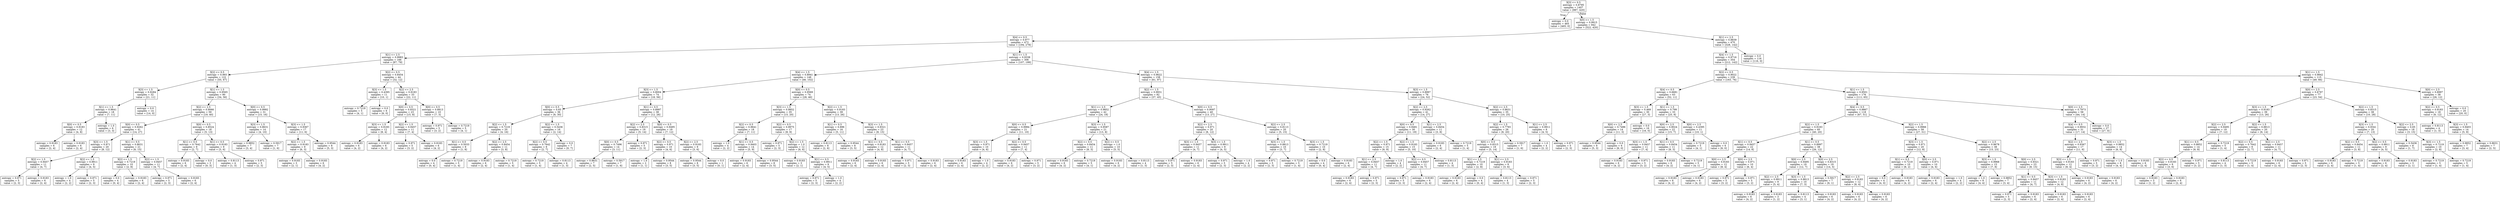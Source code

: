 digraph Tree {
node [shape=box] ;
0 [label="X[3] <= 0.5\nentropy = 0.8795\nsamples = 1407\nvalue = [987, 420]"] ;
1 [label="entropy = 0.0\nsamples = 465\nvalue = [465, 0]"] ;
0 -> 1 [labeldistance=2.5, labelangle=45, headlabel="True"] ;
2 [label="X[0] <= 1.5\nentropy = 0.9915\nsamples = 942\nvalue = [522, 420]"] ;
0 -> 2 [labeldistance=2.5, labelangle=-45, headlabel="False"] ;
3 [label="X[4] <= 0.5\nentropy = 0.977\nsamples = 472\nvalue = [194, 278]"] ;
2 -> 3 ;
4 [label="X[1] <= 2.5\nentropy = 0.9983\nsamples = 166\nvalue = [87, 79]"] ;
3 -> 4 ;
5 [label="X[2] <= 0.5\nentropy = 0.993\nsamples = 122\nvalue = [55, 67]"] ;
4 -> 5 ;
6 [label="X[3] <= 1.5\nentropy = 0.9284\nsamples = 32\nvalue = [21, 11]"] ;
5 -> 6 ;
7 [label="X[1] <= 1.5\nentropy = 0.9641\nsamples = 18\nvalue = [7, 11]"] ;
6 -> 7 ;
8 [label="X[0] <= 0.5\nentropy = 0.9183\nsamples = 12\nvalue = [4, 8]"] ;
7 -> 8 ;
9 [label="entropy = 0.9183\nsamples = 6\nvalue = [2, 4]"] ;
8 -> 9 ;
10 [label="entropy = 0.9183\nsamples = 6\nvalue = [2, 4]"] ;
8 -> 10 ;
11 [label="entropy = 1.0\nsamples = 6\nvalue = [3, 3]"] ;
7 -> 11 ;
12 [label="entropy = 0.0\nsamples = 14\nvalue = [14, 0]"] ;
6 -> 12 ;
13 [label="X[1] <= 1.5\nentropy = 0.9565\nsamples = 90\nvalue = [34, 56]"] ;
5 -> 13 ;
14 [label="X[2] <= 2.5\nentropy = 0.9066\nsamples = 59\nvalue = [19, 40]"] ;
13 -> 14 ;
15 [label="X[0] <= 0.5\nentropy = 0.9262\nsamples = 41\nvalue = [14, 27]"] ;
14 -> 15 ;
16 [label="X[3] <= 1.5\nentropy = 0.971\nsamples = 20\nvalue = [8, 12]"] ;
15 -> 16 ;
17 [label="X[2] <= 1.5\nentropy = 0.9457\nsamples = 11\nvalue = [4, 7]"] ;
16 -> 17 ;
18 [label="entropy = 0.971\nsamples = 5\nvalue = [2, 3]"] ;
17 -> 18 ;
19 [label="entropy = 0.9183\nsamples = 6\nvalue = [2, 4]"] ;
17 -> 19 ;
20 [label="X[2] <= 1.5\nentropy = 0.9911\nsamples = 9\nvalue = [4, 5]"] ;
16 -> 20 ;
21 [label="entropy = 1.0\nsamples = 4\nvalue = [2, 2]"] ;
20 -> 21 ;
22 [label="entropy = 0.971\nsamples = 5\nvalue = [2, 3]"] ;
20 -> 22 ;
23 [label="X[1] <= 0.5\nentropy = 0.8631\nsamples = 21\nvalue = [6, 15]"] ;
15 -> 23 ;
24 [label="X[2] <= 1.5\nentropy = 0.7219\nsamples = 10\nvalue = [2, 8]"] ;
23 -> 24 ;
25 [label="entropy = 0.0\nsamples = 4\nvalue = [0, 4]"] ;
24 -> 25 ;
26 [label="entropy = 0.9183\nsamples = 6\nvalue = [2, 4]"] ;
24 -> 26 ;
27 [label="X[2] <= 1.5\nentropy = 0.9457\nsamples = 11\nvalue = [4, 7]"] ;
23 -> 27 ;
28 [label="entropy = 0.971\nsamples = 5\nvalue = [2, 3]"] ;
27 -> 28 ;
29 [label="entropy = 0.9183\nsamples = 6\nvalue = [2, 4]"] ;
27 -> 29 ;
30 [label="X[0] <= 0.5\nentropy = 0.8524\nsamples = 18\nvalue = [5, 13]"] ;
14 -> 30 ;
31 [label="X[1] <= 0.5\nentropy = 0.7642\nsamples = 9\nvalue = [2, 7]"] ;
30 -> 31 ;
32 [label="entropy = 0.9183\nsamples = 6\nvalue = [2, 4]"] ;
31 -> 32 ;
33 [label="entropy = 0.0\nsamples = 3\nvalue = [0, 3]"] ;
31 -> 33 ;
34 [label="X[1] <= 0.5\nentropy = 0.9183\nsamples = 9\nvalue = [3, 6]"] ;
30 -> 34 ;
35 [label="entropy = 0.8113\nsamples = 4\nvalue = [1, 3]"] ;
34 -> 35 ;
36 [label="entropy = 0.971\nsamples = 5\nvalue = [2, 3]"] ;
34 -> 36 ;
37 [label="X[0] <= 0.5\nentropy = 0.9992\nsamples = 31\nvalue = [15, 16]"] ;
13 -> 37 ;
38 [label="X[3] <= 1.5\nentropy = 0.8631\nsamples = 14\nvalue = [4, 10]"] ;
37 -> 38 ;
39 [label="entropy = 0.9852\nsamples = 7\nvalue = [3, 4]"] ;
38 -> 39 ;
40 [label="entropy = 0.5917\nsamples = 7\nvalue = [1, 6]"] ;
38 -> 40 ;
41 [label="X[3] <= 1.5\nentropy = 0.9367\nsamples = 17\nvalue = [11, 6]"] ;
37 -> 41 ;
42 [label="X[2] <= 1.5\nentropy = 0.9183\nsamples = 9\nvalue = [6, 3]"] ;
41 -> 42 ;
43 [label="entropy = 0.9183\nsamples = 3\nvalue = [2, 1]"] ;
42 -> 43 ;
44 [label="entropy = 0.9183\nsamples = 6\nvalue = [4, 2]"] ;
42 -> 44 ;
45 [label="entropy = 0.9544\nsamples = 8\nvalue = [5, 3]"] ;
41 -> 45 ;
46 [label="X[2] <= 0.5\nentropy = 0.8454\nsamples = 44\nvalue = [32, 12]"] ;
4 -> 46 ;
47 [label="X[3] <= 1.5\nentropy = 0.4395\nsamples = 11\nvalue = [10, 1]"] ;
46 -> 47 ;
48 [label="entropy = 0.7219\nsamples = 5\nvalue = [4, 1]"] ;
47 -> 48 ;
49 [label="entropy = 0.0\nsamples = 6\nvalue = [6, 0]"] ;
47 -> 49 ;
50 [label="X[2] <= 2.5\nentropy = 0.9183\nsamples = 33\nvalue = [22, 11]"] ;
46 -> 50 ;
51 [label="X[0] <= 0.5\nentropy = 0.9321\nsamples = 23\nvalue = [15, 8]"] ;
50 -> 51 ;
52 [label="X[3] <= 1.5\nentropy = 0.9183\nsamples = 12\nvalue = [8, 4]"] ;
51 -> 52 ;
53 [label="entropy = 0.9183\nsamples = 6\nvalue = [4, 2]"] ;
52 -> 53 ;
54 [label="entropy = 0.9183\nsamples = 6\nvalue = [4, 2]"] ;
52 -> 54 ;
55 [label="X[2] <= 1.5\nentropy = 0.9457\nsamples = 11\nvalue = [7, 4]"] ;
51 -> 55 ;
56 [label="entropy = 0.971\nsamples = 5\nvalue = [3, 2]"] ;
55 -> 56 ;
57 [label="entropy = 0.9183\nsamples = 6\nvalue = [4, 2]"] ;
55 -> 57 ;
58 [label="X[0] <= 0.5\nentropy = 0.8813\nsamples = 10\nvalue = [7, 3]"] ;
50 -> 58 ;
59 [label="entropy = 0.971\nsamples = 5\nvalue = [3, 2]"] ;
58 -> 59 ;
60 [label="entropy = 0.7219\nsamples = 5\nvalue = [4, 1]"] ;
58 -> 60 ;
61 [label="X[1] <= 1.5\nentropy = 0.9338\nsamples = 306\nvalue = [107, 199]"] ;
3 -> 61 ;
62 [label="X[4] <= 1.5\nentropy = 0.8941\nsamples = 148\nvalue = [46, 102]"] ;
61 -> 62 ;
63 [label="X[3] <= 1.5\nentropy = 0.8004\nsamples = 74\nvalue = [18, 56]"] ;
62 -> 63 ;
64 [label="X[0] <= 0.5\nentropy = 0.65\nsamples = 36\nvalue = [6, 30]"] ;
63 -> 64 ;
65 [label="X[2] <= 1.5\nentropy = 0.7219\nsamples = 20\nvalue = [4, 16]"] ;
64 -> 65 ;
66 [label="X[1] <= 0.5\nentropy = 0.5033\nsamples = 9\nvalue = [1, 8]"] ;
65 -> 66 ;
67 [label="entropy = 0.0\nsamples = 4\nvalue = [0, 4]"] ;
66 -> 67 ;
68 [label="entropy = 0.7219\nsamples = 5\nvalue = [1, 4]"] ;
66 -> 68 ;
69 [label="X[2] <= 2.5\nentropy = 0.8454\nsamples = 11\nvalue = [3, 8]"] ;
65 -> 69 ;
70 [label="entropy = 0.9183\nsamples = 6\nvalue = [2, 4]"] ;
69 -> 70 ;
71 [label="entropy = 0.7219\nsamples = 5\nvalue = [1, 4]"] ;
69 -> 71 ;
72 [label="X[2] <= 1.5\nentropy = 0.5436\nsamples = 16\nvalue = [2, 14]"] ;
64 -> 72 ;
73 [label="X[2] <= 0.5\nentropy = 0.7642\nsamples = 9\nvalue = [2, 7]"] ;
72 -> 73 ;
74 [label="entropy = 0.7219\nsamples = 5\nvalue = [1, 4]"] ;
73 -> 74 ;
75 [label="entropy = 0.8113\nsamples = 4\nvalue = [1, 3]"] ;
73 -> 75 ;
76 [label="entropy = 0.0\nsamples = 7\nvalue = [0, 7]"] ;
72 -> 76 ;
77 [label="X[1] <= 0.5\nentropy = 0.8997\nsamples = 38\nvalue = [12, 26]"] ;
63 -> 77 ;
78 [label="X[2] <= 2.5\nentropy = 0.8315\nsamples = 19\nvalue = [5, 14]"] ;
77 -> 78 ;
79 [label="X[0] <= 0.5\nentropy = 0.7496\nsamples = 14\nvalue = [3, 11]"] ;
78 -> 79 ;
80 [label="entropy = 0.8631\nsamples = 7\nvalue = [2, 5]"] ;
79 -> 80 ;
81 [label="entropy = 0.5917\nsamples = 7\nvalue = [1, 6]"] ;
79 -> 81 ;
82 [label="entropy = 0.971\nsamples = 5\nvalue = [2, 3]"] ;
78 -> 82 ;
83 [label="X[0] <= 0.5\nentropy = 0.9495\nsamples = 19\nvalue = [7, 12]"] ;
77 -> 83 ;
84 [label="X[2] <= 0.5\nentropy = 0.971\nsamples = 10\nvalue = [4, 6]"] ;
83 -> 84 ;
85 [label="entropy = 1.0\nsamples = 2\nvalue = [1, 1]"] ;
84 -> 85 ;
86 [label="entropy = 0.9544\nsamples = 8\nvalue = [3, 5]"] ;
84 -> 86 ;
87 [label="X[2] <= 2.5\nentropy = 0.9183\nsamples = 9\nvalue = [3, 6]"] ;
83 -> 87 ;
88 [label="entropy = 0.9544\nsamples = 8\nvalue = [3, 5]"] ;
87 -> 88 ;
89 [label="entropy = 0.0\nsamples = 1\nvalue = [0, 1]"] ;
87 -> 89 ;
90 [label="X[0] <= 0.5\nentropy = 0.9569\nsamples = 74\nvalue = [28, 46]"] ;
62 -> 90 ;
91 [label="X[3] <= 1.5\nentropy = 0.9852\nsamples = 35\nvalue = [15, 20]"] ;
90 -> 91 ;
92 [label="X[2] <= 0.5\nentropy = 0.9641\nsamples = 18\nvalue = [7, 11]"] ;
91 -> 92 ;
93 [label="entropy = 1.0\nsamples = 4\nvalue = [2, 2]"] ;
92 -> 93 ;
94 [label="X[1] <= 0.5\nentropy = 0.9403\nsamples = 14\nvalue = [5, 9]"] ;
92 -> 94 ;
95 [label="entropy = 0.9183\nsamples = 6\nvalue = [2, 4]"] ;
94 -> 95 ;
96 [label="entropy = 0.9544\nsamples = 8\nvalue = [3, 5]"] ;
94 -> 96 ;
97 [label="X[2] <= 0.5\nentropy = 0.9975\nsamples = 17\nvalue = [8, 9]"] ;
91 -> 97 ;
98 [label="entropy = 0.971\nsamples = 5\nvalue = [2, 3]"] ;
97 -> 98 ;
99 [label="X[2] <= 1.5\nentropy = 1.0\nsamples = 12\nvalue = [6, 6]"] ;
97 -> 99 ;
100 [label="entropy = 0.9183\nsamples = 3\nvalue = [2, 1]"] ;
99 -> 100 ;
101 [label="X[1] <= 0.5\nentropy = 0.9911\nsamples = 9\nvalue = [4, 5]"] ;
99 -> 101 ;
102 [label="entropy = 0.971\nsamples = 5\nvalue = [2, 3]"] ;
101 -> 102 ;
103 [label="entropy = 1.0\nsamples = 4\nvalue = [2, 2]"] ;
101 -> 103 ;
104 [label="X[2] <= 1.5\nentropy = 0.9183\nsamples = 39\nvalue = [13, 26]"] ;
90 -> 104 ;
105 [label="X[1] <= 0.5\nentropy = 0.896\nsamples = 16\nvalue = [5, 11]"] ;
104 -> 105 ;
106 [label="entropy = 0.8113\nsamples = 8\nvalue = [2, 6]"] ;
105 -> 106 ;
107 [label="entropy = 0.9544\nsamples = 8\nvalue = [3, 5]"] ;
105 -> 107 ;
108 [label="X[3] <= 1.5\nentropy = 0.9321\nsamples = 23\nvalue = [8, 15]"] ;
104 -> 108 ;
109 [label="X[1] <= 0.5\nentropy = 0.9183\nsamples = 12\nvalue = [4, 8]"] ;
108 -> 109 ;
110 [label="entropy = 0.9183\nsamples = 6\nvalue = [2, 4]"] ;
109 -> 110 ;
111 [label="entropy = 0.9183\nsamples = 6\nvalue = [2, 4]"] ;
109 -> 111 ;
112 [label="X[1] <= 0.5\nentropy = 0.9457\nsamples = 11\nvalue = [4, 7]"] ;
108 -> 112 ;
113 [label="entropy = 0.971\nsamples = 5\nvalue = [2, 3]"] ;
112 -> 113 ;
114 [label="entropy = 0.9183\nsamples = 6\nvalue = [2, 4]"] ;
112 -> 114 ;
115 [label="X[4] <= 1.5\nentropy = 0.9622\nsamples = 158\nvalue = [61, 97]"] ;
61 -> 115 ;
116 [label="X[2] <= 1.5\nentropy = 0.9931\nsamples = 82\nvalue = [37, 45]"] ;
115 -> 116 ;
117 [label="X[1] <= 2.5\nentropy = 0.9852\nsamples = 42\nvalue = [24, 18]"] ;
116 -> 117 ;
118 [label="X[0] <= 0.5\nentropy = 0.9984\nsamples = 21\nvalue = [11, 10]"] ;
117 -> 118 ;
119 [label="X[3] <= 1.5\nentropy = 0.971\nsamples = 10\nvalue = [4, 6]"] ;
118 -> 119 ;
120 [label="entropy = 0.9183\nsamples = 6\nvalue = [2, 4]"] ;
119 -> 120 ;
121 [label="entropy = 1.0\nsamples = 4\nvalue = [2, 2]"] ;
119 -> 121 ;
122 [label="X[2] <= 0.5\nentropy = 0.9457\nsamples = 11\nvalue = [7, 4]"] ;
118 -> 122 ;
123 [label="entropy = 0.9183\nsamples = 6\nvalue = [4, 2]"] ;
122 -> 123 ;
124 [label="entropy = 0.971\nsamples = 5\nvalue = [3, 2]"] ;
122 -> 124 ;
125 [label="X[3] <= 1.5\nentropy = 0.9587\nsamples = 21\nvalue = [13, 8]"] ;
117 -> 125 ;
126 [label="X[2] <= 0.5\nentropy = 0.8454\nsamples = 11\nvalue = [8, 3]"] ;
125 -> 126 ;
127 [label="entropy = 0.9183\nsamples = 6\nvalue = [4, 2]"] ;
126 -> 127 ;
128 [label="entropy = 0.7219\nsamples = 5\nvalue = [4, 1]"] ;
126 -> 128 ;
129 [label="X[2] <= 0.5\nentropy = 1.0\nsamples = 10\nvalue = [5, 5]"] ;
125 -> 129 ;
130 [label="entropy = 0.9183\nsamples = 6\nvalue = [4, 2]"] ;
129 -> 130 ;
131 [label="entropy = 0.8113\nsamples = 4\nvalue = [1, 3]"] ;
129 -> 131 ;
132 [label="X[0] <= 0.5\nentropy = 0.9097\nsamples = 40\nvalue = [13, 27]"] ;
116 -> 132 ;
133 [label="X[2] <= 2.5\nentropy = 0.971\nsamples = 20\nvalue = [8, 12]"] ;
132 -> 133 ;
134 [label="X[3] <= 1.5\nentropy = 0.9457\nsamples = 11\nvalue = [4, 7]"] ;
133 -> 134 ;
135 [label="entropy = 0.971\nsamples = 5\nvalue = [2, 3]"] ;
134 -> 135 ;
136 [label="entropy = 0.9183\nsamples = 6\nvalue = [2, 4]"] ;
134 -> 136 ;
137 [label="X[3] <= 1.5\nentropy = 0.9911\nsamples = 9\nvalue = [4, 5]"] ;
133 -> 137 ;
138 [label="entropy = 0.971\nsamples = 5\nvalue = [2, 3]"] ;
137 -> 138 ;
139 [label="entropy = 1.0\nsamples = 4\nvalue = [2, 2]"] ;
137 -> 139 ;
140 [label="X[2] <= 2.5\nentropy = 0.8113\nsamples = 20\nvalue = [5, 15]"] ;
132 -> 140 ;
141 [label="X[3] <= 1.5\nentropy = 0.8813\nsamples = 10\nvalue = [3, 7]"] ;
140 -> 141 ;
142 [label="entropy = 0.971\nsamples = 5\nvalue = [2, 3]"] ;
141 -> 142 ;
143 [label="entropy = 0.7219\nsamples = 5\nvalue = [1, 4]"] ;
141 -> 143 ;
144 [label="X[3] <= 1.5\nentropy = 0.7219\nsamples = 10\nvalue = [2, 8]"] ;
140 -> 144 ;
145 [label="entropy = 0.0\nsamples = 4\nvalue = [0, 4]"] ;
144 -> 145 ;
146 [label="entropy = 0.9183\nsamples = 6\nvalue = [2, 4]"] ;
144 -> 146 ;
147 [label="X[3] <= 1.5\nentropy = 0.8997\nsamples = 76\nvalue = [24, 52]"] ;
115 -> 147 ;
148 [label="X[2] <= 2.5\nentropy = 0.9262\nsamples = 41\nvalue = [14, 27]"] ;
147 -> 148 ;
149 [label="X[0] <= 0.5\nentropy = 0.9481\nsamples = 30\nvalue = [11, 19]"] ;
148 -> 149 ;
150 [label="X[2] <= 1.5\nentropy = 0.971\nsamples = 15\nvalue = [6, 9]"] ;
149 -> 150 ;
151 [label="X[1] <= 2.5\nentropy = 0.9457\nsamples = 11\nvalue = [4, 7]"] ;
150 -> 151 ;
152 [label="entropy = 0.9183\nsamples = 6\nvalue = [2, 4]"] ;
151 -> 152 ;
153 [label="entropy = 0.971\nsamples = 5\nvalue = [2, 3]"] ;
151 -> 153 ;
154 [label="entropy = 1.0\nsamples = 4\nvalue = [2, 2]"] ;
150 -> 154 ;
155 [label="X[2] <= 1.5\nentropy = 0.9183\nsamples = 15\nvalue = [5, 10]"] ;
149 -> 155 ;
156 [label="X[2] <= 0.5\nentropy = 0.9457\nsamples = 11\nvalue = [4, 7]"] ;
155 -> 156 ;
157 [label="entropy = 0.971\nsamples = 5\nvalue = [2, 3]"] ;
156 -> 157 ;
158 [label="entropy = 0.9183\nsamples = 6\nvalue = [2, 4]"] ;
156 -> 158 ;
159 [label="entropy = 0.8113\nsamples = 4\nvalue = [1, 3]"] ;
155 -> 159 ;
160 [label="X[1] <= 2.5\nentropy = 0.8454\nsamples = 11\nvalue = [3, 8]"] ;
148 -> 160 ;
161 [label="entropy = 0.9183\nsamples = 6\nvalue = [2, 4]"] ;
160 -> 161 ;
162 [label="entropy = 0.7219\nsamples = 5\nvalue = [1, 4]"] ;
160 -> 162 ;
163 [label="X[2] <= 2.5\nentropy = 0.8631\nsamples = 35\nvalue = [10, 25]"] ;
147 -> 163 ;
164 [label="X[2] <= 1.5\nentropy = 0.7793\nsamples = 26\nvalue = [6, 20]"] ;
163 -> 164 ;
165 [label="X[0] <= 0.5\nentropy = 0.8315\nsamples = 19\nvalue = [5, 14]"] ;
164 -> 165 ;
166 [label="X[1] <= 2.5\nentropy = 0.7219\nsamples = 10\nvalue = [2, 8]"] ;
165 -> 166 ;
167 [label="entropy = 0.9183\nsamples = 6\nvalue = [2, 4]"] ;
166 -> 167 ;
168 [label="entropy = 0.0\nsamples = 4\nvalue = [0, 4]"] ;
166 -> 168 ;
169 [label="X[1] <= 2.5\nentropy = 0.9183\nsamples = 9\nvalue = [3, 6]"] ;
165 -> 169 ;
170 [label="entropy = 0.8113\nsamples = 4\nvalue = [1, 3]"] ;
169 -> 170 ;
171 [label="entropy = 0.971\nsamples = 5\nvalue = [2, 3]"] ;
169 -> 171 ;
172 [label="entropy = 0.5917\nsamples = 7\nvalue = [1, 6]"] ;
164 -> 172 ;
173 [label="X[1] <= 2.5\nentropy = 0.9911\nsamples = 9\nvalue = [4, 5]"] ;
163 -> 173 ;
174 [label="entropy = 1.0\nsamples = 4\nvalue = [2, 2]"] ;
173 -> 174 ;
175 [label="entropy = 0.971\nsamples = 5\nvalue = [2, 3]"] ;
173 -> 175 ;
176 [label="X[1] <= 2.5\nentropy = 0.8839\nsamples = 470\nvalue = [328, 142]"] ;
2 -> 176 ;
177 [label="X[4] <= 1.5\nentropy = 0.9716\nsamples = 354\nvalue = [212, 142]"] ;
176 -> 177 ;
178 [label="X[2] <= 0.5\nentropy = 0.9022\nsamples = 239\nvalue = [163, 76]"] ;
177 -> 178 ;
179 [label="X[4] <= 0.5\nentropy = 0.6681\nsamples = 63\nvalue = [52, 11]"] ;
178 -> 179 ;
180 [label="X[3] <= 1.5\nentropy = 0.469\nsamples = 30\nvalue = [27, 3]"] ;
179 -> 180 ;
181 [label="X[0] <= 2.5\nentropy = 0.7496\nsamples = 14\nvalue = [11, 3]"] ;
180 -> 181 ;
182 [label="entropy = 0.9544\nsamples = 8\nvalue = [5, 3]"] ;
181 -> 182 ;
183 [label="entropy = 0.0\nsamples = 6\nvalue = [6, 0]"] ;
181 -> 183 ;
184 [label="entropy = 0.0\nsamples = 16\nvalue = [16, 0]"] ;
180 -> 184 ;
185 [label="X[1] <= 1.5\nentropy = 0.799\nsamples = 33\nvalue = [25, 8]"] ;
179 -> 185 ;
186 [label="X[0] <= 2.5\nentropy = 0.9024\nsamples = 22\nvalue = [15, 7]"] ;
185 -> 186 ;
187 [label="X[3] <= 1.5\nentropy = 0.9457\nsamples = 11\nvalue = [7, 4]"] ;
186 -> 187 ;
188 [label="entropy = 0.9183\nsamples = 6\nvalue = [4, 2]"] ;
187 -> 188 ;
189 [label="entropy = 0.971\nsamples = 5\nvalue = [3, 2]"] ;
187 -> 189 ;
190 [label="X[1] <= 0.5\nentropy = 0.8454\nsamples = 11\nvalue = [8, 3]"] ;
186 -> 190 ;
191 [label="entropy = 0.9183\nsamples = 6\nvalue = [4, 2]"] ;
190 -> 191 ;
192 [label="entropy = 0.7219\nsamples = 5\nvalue = [4, 1]"] ;
190 -> 192 ;
193 [label="X[0] <= 2.5\nentropy = 0.4395\nsamples = 11\nvalue = [10, 1]"] ;
185 -> 193 ;
194 [label="entropy = 0.7219\nsamples = 5\nvalue = [4, 1]"] ;
193 -> 194 ;
195 [label="entropy = 0.0\nsamples = 6\nvalue = [6, 0]"] ;
193 -> 195 ;
196 [label="X[1] <= 1.5\nentropy = 0.9501\nsamples = 176\nvalue = [111, 65]"] ;
178 -> 196 ;
197 [label="X[4] <= 0.5\nentropy = 0.9867\nsamples = 118\nvalue = [67, 51]"] ;
196 -> 197 ;
198 [label="X[2] <= 1.5\nentropy = 0.9183\nsamples = 60\nvalue = [40, 20]"] ;
197 -> 198 ;
199 [label="X[1] <= 0.5\nentropy = 0.9457\nsamples = 22\nvalue = [14, 8]"] ;
198 -> 199 ;
200 [label="X[0] <= 2.5\nentropy = 0.9183\nsamples = 12\nvalue = [8, 4]"] ;
199 -> 200 ;
201 [label="entropy = 0.9183\nsamples = 6\nvalue = [4, 2]"] ;
200 -> 201 ;
202 [label="entropy = 0.9183\nsamples = 6\nvalue = [4, 2]"] ;
200 -> 202 ;
203 [label="X[0] <= 2.5\nentropy = 0.971\nsamples = 10\nvalue = [6, 4]"] ;
199 -> 203 ;
204 [label="entropy = 0.971\nsamples = 5\nvalue = [3, 2]"] ;
203 -> 204 ;
205 [label="entropy = 0.971\nsamples = 5\nvalue = [3, 2]"] ;
203 -> 205 ;
206 [label="X[1] <= 0.5\nentropy = 0.8997\nsamples = 38\nvalue = [26, 12]"] ;
198 -> 206 ;
207 [label="X[0] <= 2.5\nentropy = 0.9495\nsamples = 19\nvalue = [12, 7]"] ;
206 -> 207 ;
208 [label="X[2] <= 2.5\nentropy = 0.9911\nsamples = 9\nvalue = [5, 4]"] ;
207 -> 208 ;
209 [label="entropy = 0.9183\nsamples = 6\nvalue = [4, 2]"] ;
208 -> 209 ;
210 [label="entropy = 0.9183\nsamples = 3\nvalue = [1, 2]"] ;
208 -> 210 ;
211 [label="X[3] <= 1.5\nentropy = 0.8813\nsamples = 10\nvalue = [7, 3]"] ;
207 -> 211 ;
212 [label="entropy = 0.8113\nsamples = 4\nvalue = [3, 1]"] ;
211 -> 212 ;
213 [label="entropy = 0.9183\nsamples = 6\nvalue = [4, 2]"] ;
211 -> 213 ;
214 [label="X[0] <= 2.5\nentropy = 0.8315\nsamples = 19\nvalue = [14, 5]"] ;
206 -> 214 ;
215 [label="entropy = 0.5917\nsamples = 7\nvalue = [6, 1]"] ;
214 -> 215 ;
216 [label="X[2] <= 2.5\nentropy = 0.9183\nsamples = 12\nvalue = [8, 4]"] ;
214 -> 216 ;
217 [label="entropy = 0.9183\nsamples = 6\nvalue = [4, 2]"] ;
216 -> 217 ;
218 [label="entropy = 0.9183\nsamples = 6\nvalue = [4, 2]"] ;
216 -> 218 ;
219 [label="X[2] <= 1.5\nentropy = 0.9966\nsamples = 58\nvalue = [27, 31]"] ;
197 -> 219 ;
220 [label="X[3] <= 1.5\nentropy = 0.971\nsamples = 20\nvalue = [12, 8]"] ;
219 -> 220 ;
221 [label="X[1] <= 0.5\nentropy = 0.7219\nsamples = 10\nvalue = [8, 2]"] ;
220 -> 221 ;
222 [label="entropy = 0.0\nsamples = 4\nvalue = [4, 0]"] ;
221 -> 222 ;
223 [label="entropy = 0.9183\nsamples = 6\nvalue = [4, 2]"] ;
221 -> 223 ;
224 [label="X[0] <= 2.5\nentropy = 0.971\nsamples = 10\nvalue = [4, 6]"] ;
220 -> 224 ;
225 [label="entropy = 0.9183\nsamples = 6\nvalue = [2, 4]"] ;
224 -> 225 ;
226 [label="entropy = 1.0\nsamples = 4\nvalue = [2, 2]"] ;
224 -> 226 ;
227 [label="X[2] <= 2.5\nentropy = 0.9678\nsamples = 38\nvalue = [15, 23]"] ;
219 -> 227 ;
228 [label="X[3] <= 1.5\nentropy = 0.9968\nsamples = 15\nvalue = [7, 8]"] ;
227 -> 228 ;
229 [label="entropy = 1.0\nsamples = 8\nvalue = [4, 4]"] ;
228 -> 229 ;
230 [label="entropy = 0.9852\nsamples = 7\nvalue = [3, 4]"] ;
228 -> 230 ;
231 [label="X[0] <= 2.5\nentropy = 0.9321\nsamples = 23\nvalue = [8, 15]"] ;
227 -> 231 ;
232 [label="X[1] <= 0.5\nentropy = 0.9457\nsamples = 11\nvalue = [4, 7]"] ;
231 -> 232 ;
233 [label="entropy = 0.971\nsamples = 5\nvalue = [2, 3]"] ;
232 -> 233 ;
234 [label="entropy = 0.9183\nsamples = 6\nvalue = [2, 4]"] ;
232 -> 234 ;
235 [label="X[3] <= 1.5\nentropy = 0.9183\nsamples = 12\nvalue = [4, 8]"] ;
231 -> 235 ;
236 [label="entropy = 0.9183\nsamples = 6\nvalue = [2, 4]"] ;
235 -> 236 ;
237 [label="entropy = 0.9183\nsamples = 6\nvalue = [2, 4]"] ;
235 -> 237 ;
238 [label="X[0] <= 2.5\nentropy = 0.7973\nsamples = 58\nvalue = [44, 14]"] ;
196 -> 238 ;
239 [label="X[4] <= 0.5\nentropy = 0.9932\nsamples = 31\nvalue = [17, 14]"] ;
238 -> 239 ;
240 [label="X[2] <= 2.5\nentropy = 0.9367\nsamples = 17\nvalue = [11, 6]"] ;
239 -> 240 ;
241 [label="X[3] <= 1.5\nentropy = 0.9183\nsamples = 12\nvalue = [8, 4]"] ;
240 -> 241 ;
242 [label="entropy = 0.9183\nsamples = 6\nvalue = [4, 2]"] ;
241 -> 242 ;
243 [label="entropy = 0.9183\nsamples = 6\nvalue = [4, 2]"] ;
241 -> 243 ;
244 [label="entropy = 0.971\nsamples = 5\nvalue = [3, 2]"] ;
240 -> 244 ;
245 [label="X[3] <= 1.5\nentropy = 0.9852\nsamples = 14\nvalue = [6, 8]"] ;
239 -> 245 ;
246 [label="entropy = 1.0\nsamples = 8\nvalue = [4, 4]"] ;
245 -> 246 ;
247 [label="entropy = 0.9183\nsamples = 6\nvalue = [2, 4]"] ;
245 -> 247 ;
248 [label="entropy = 0.0\nsamples = 27\nvalue = [27, 0]"] ;
238 -> 248 ;
249 [label="X[1] <= 1.5\nentropy = 0.9842\nsamples = 115\nvalue = [49, 66]"] ;
177 -> 249 ;
250 [label="X[0] <= 2.5\nentropy = 0.8797\nsamples = 77\nvalue = [23, 54]"] ;
249 -> 250 ;
251 [label="X[3] <= 1.5\nentropy = 0.9183\nsamples = 39\nvalue = [13, 26]"] ;
250 -> 251 ;
252 [label="X[2] <= 2.5\nentropy = 0.9495\nsamples = 19\nvalue = [7, 12]"] ;
251 -> 252 ;
253 [label="X[1] <= 0.5\nentropy = 0.9852\nsamples = 14\nvalue = [6, 8]"] ;
252 -> 253 ;
254 [label="X[2] <= 0.5\nentropy = 0.9183\nsamples = 9\nvalue = [3, 6]"] ;
253 -> 254 ;
255 [label="entropy = 0.9183\nsamples = 3\nvalue = [1, 2]"] ;
254 -> 255 ;
256 [label="entropy = 0.9183\nsamples = 6\nvalue = [2, 4]"] ;
254 -> 256 ;
257 [label="entropy = 0.971\nsamples = 5\nvalue = [3, 2]"] ;
253 -> 257 ;
258 [label="entropy = 0.7219\nsamples = 5\nvalue = [1, 4]"] ;
252 -> 258 ;
259 [label="X[2] <= 1.5\nentropy = 0.8813\nsamples = 20\nvalue = [6, 14]"] ;
251 -> 259 ;
260 [label="X[2] <= 0.5\nentropy = 0.7642\nsamples = 9\nvalue = [2, 7]"] ;
259 -> 260 ;
261 [label="entropy = 0.8113\nsamples = 4\nvalue = [1, 3]"] ;
260 -> 261 ;
262 [label="entropy = 0.7219\nsamples = 5\nvalue = [1, 4]"] ;
260 -> 262 ;
263 [label="X[2] <= 2.5\nentropy = 0.9457\nsamples = 11\nvalue = [4, 7]"] ;
259 -> 263 ;
264 [label="entropy = 0.9183\nsamples = 6\nvalue = [2, 4]"] ;
263 -> 264 ;
265 [label="entropy = 0.971\nsamples = 5\nvalue = [2, 3]"] ;
263 -> 265 ;
266 [label="X[2] <= 1.5\nentropy = 0.8315\nsamples = 38\nvalue = [10, 28]"] ;
250 -> 266 ;
267 [label="X[3] <= 1.5\nentropy = 0.9341\nsamples = 20\nvalue = [7, 13]"] ;
266 -> 267 ;
268 [label="X[2] <= 0.5\nentropy = 0.8454\nsamples = 11\nvalue = [3, 8]"] ;
267 -> 268 ;
269 [label="entropy = 0.9183\nsamples = 6\nvalue = [2, 4]"] ;
268 -> 269 ;
270 [label="entropy = 0.7219\nsamples = 5\nvalue = [1, 4]"] ;
268 -> 270 ;
271 [label="X[2] <= 0.5\nentropy = 0.9911\nsamples = 9\nvalue = [4, 5]"] ;
267 -> 271 ;
272 [label="entropy = 0.9183\nsamples = 6\nvalue = [2, 4]"] ;
271 -> 272 ;
273 [label="entropy = 0.9183\nsamples = 3\nvalue = [2, 1]"] ;
271 -> 273 ;
274 [label="X[2] <= 2.5\nentropy = 0.65\nsamples = 18\nvalue = [3, 15]"] ;
266 -> 274 ;
275 [label="entropy = 0.5436\nsamples = 8\nvalue = [1, 7]"] ;
274 -> 275 ;
276 [label="X[3] <= 1.5\nentropy = 0.7219\nsamples = 10\nvalue = [2, 8]"] ;
274 -> 276 ;
277 [label="entropy = 0.7219\nsamples = 5\nvalue = [1, 4]"] ;
276 -> 277 ;
278 [label="entropy = 0.7219\nsamples = 5\nvalue = [1, 4]"] ;
276 -> 278 ;
279 [label="X[0] <= 2.5\nentropy = 0.8997\nsamples = 38\nvalue = [26, 12]"] ;
249 -> 279 ;
280 [label="X[2] <= 0.5\nentropy = 0.9183\nsamples = 18\nvalue = [6, 12]"] ;
279 -> 280 ;
281 [label="entropy = 0.8113\nsamples = 4\nvalue = [1, 3]"] ;
280 -> 281 ;
282 [label="X[3] <= 1.5\nentropy = 0.9403\nsamples = 14\nvalue = [5, 9]"] ;
280 -> 282 ;
283 [label="entropy = 0.9852\nsamples = 7\nvalue = [3, 4]"] ;
282 -> 283 ;
284 [label="entropy = 0.8631\nsamples = 7\nvalue = [2, 5]"] ;
282 -> 284 ;
285 [label="entropy = 0.0\nsamples = 20\nvalue = [20, 0]"] ;
279 -> 285 ;
286 [label="entropy = 0.0\nsamples = 116\nvalue = [116, 0]"] ;
176 -> 286 ;
}